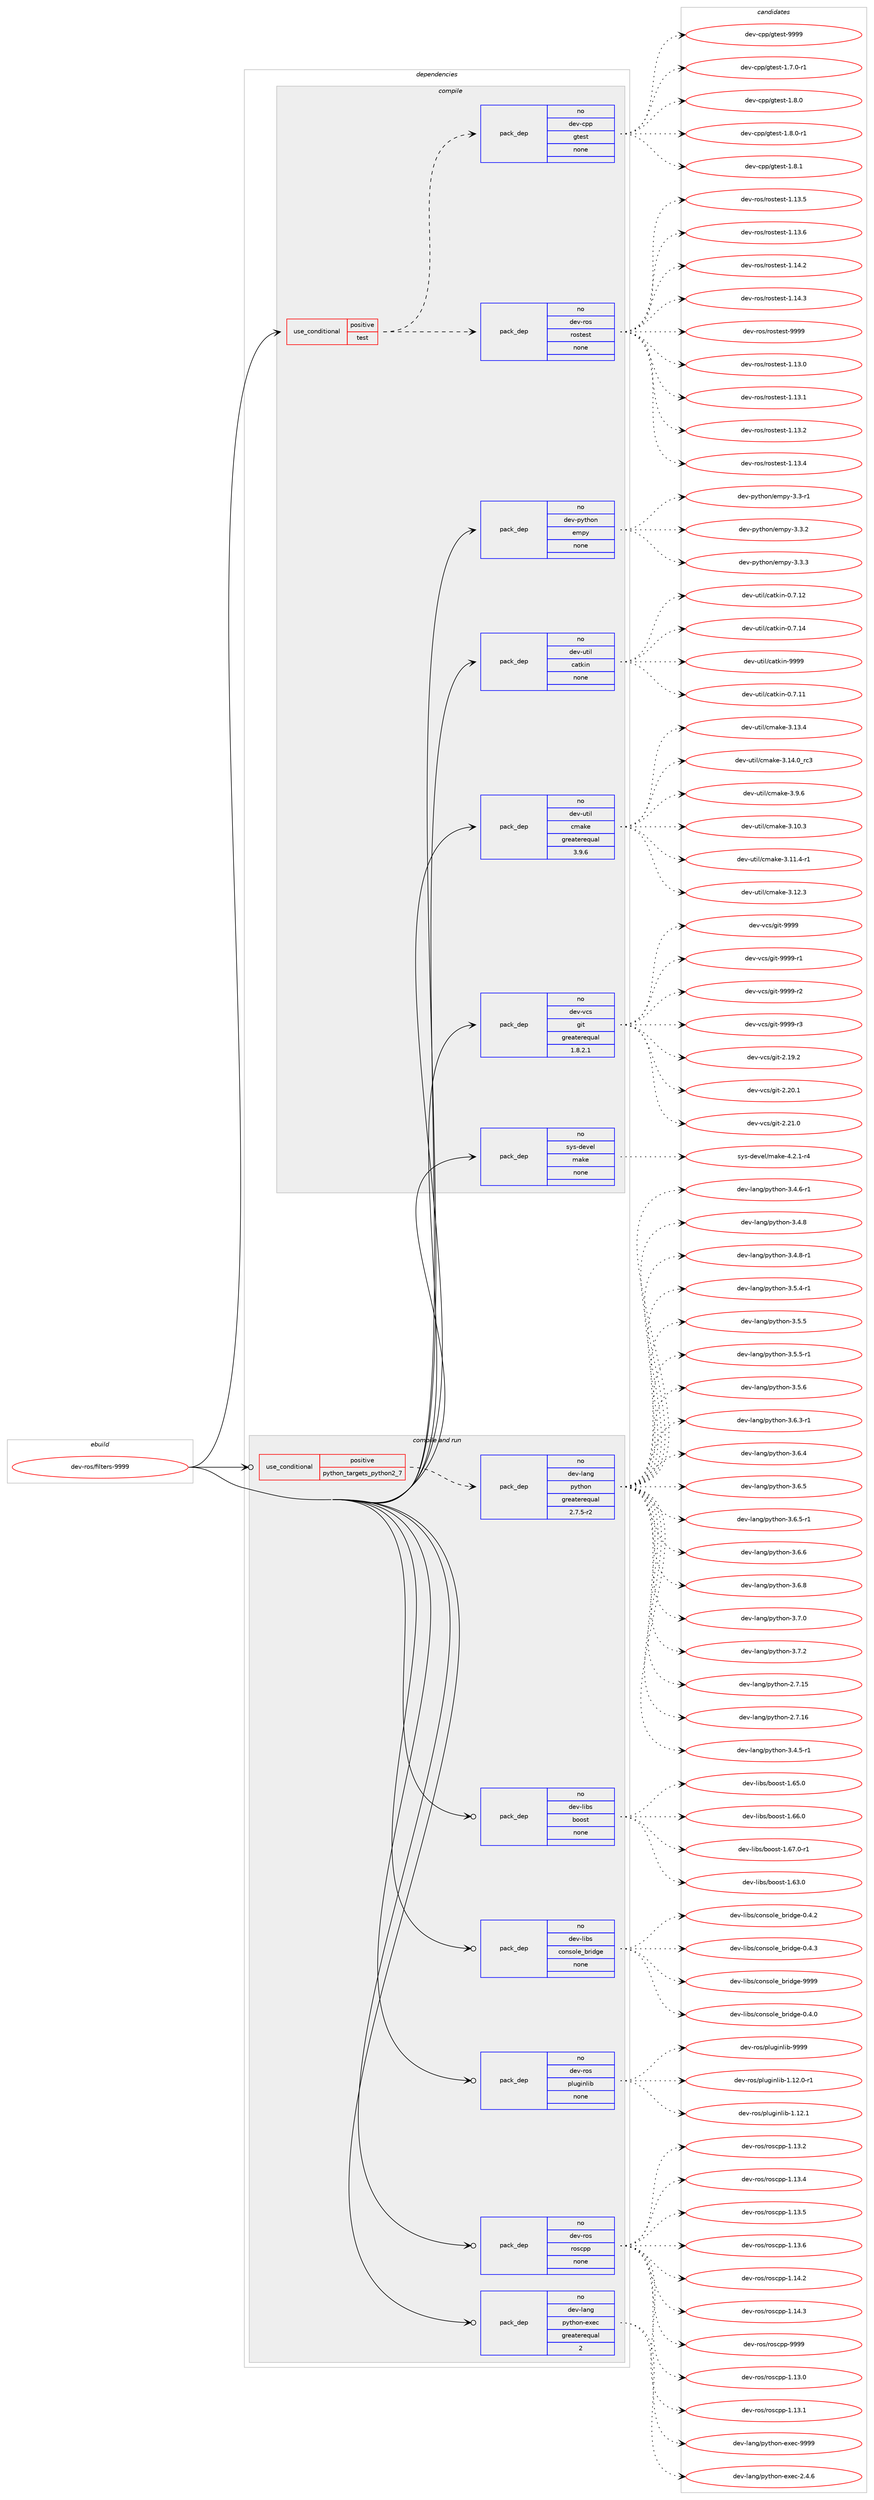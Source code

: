 digraph prolog {

# *************
# Graph options
# *************

newrank=true;
concentrate=true;
compound=true;
graph [rankdir=LR,fontname=Helvetica,fontsize=10,ranksep=1.5];#, ranksep=2.5, nodesep=0.2];
edge  [arrowhead=vee];
node  [fontname=Helvetica,fontsize=10];

# **********
# The ebuild
# **********

subgraph cluster_leftcol {
color=gray;
rank=same;
label=<<i>ebuild</i>>;
id [label="dev-ros/filters-9999", color=red, width=4, href="../dev-ros/filters-9999.svg"];
}

# ****************
# The dependencies
# ****************

subgraph cluster_midcol {
color=gray;
label=<<i>dependencies</i>>;
subgraph cluster_compile {
fillcolor="#eeeeee";
style=filled;
label=<<i>compile</i>>;
subgraph cond388381 {
dependency1455277 [label=<<TABLE BORDER="0" CELLBORDER="1" CELLSPACING="0" CELLPADDING="4"><TR><TD ROWSPAN="3" CELLPADDING="10">use_conditional</TD></TR><TR><TD>positive</TD></TR><TR><TD>test</TD></TR></TABLE>>, shape=none, color=red];
subgraph pack1043506 {
dependency1455278 [label=<<TABLE BORDER="0" CELLBORDER="1" CELLSPACING="0" CELLPADDING="4" WIDTH="220"><TR><TD ROWSPAN="6" CELLPADDING="30">pack_dep</TD></TR><TR><TD WIDTH="110">no</TD></TR><TR><TD>dev-ros</TD></TR><TR><TD>rostest</TD></TR><TR><TD>none</TD></TR><TR><TD></TD></TR></TABLE>>, shape=none, color=blue];
}
dependency1455277:e -> dependency1455278:w [weight=20,style="dashed",arrowhead="vee"];
subgraph pack1043507 {
dependency1455279 [label=<<TABLE BORDER="0" CELLBORDER="1" CELLSPACING="0" CELLPADDING="4" WIDTH="220"><TR><TD ROWSPAN="6" CELLPADDING="30">pack_dep</TD></TR><TR><TD WIDTH="110">no</TD></TR><TR><TD>dev-cpp</TD></TR><TR><TD>gtest</TD></TR><TR><TD>none</TD></TR><TR><TD></TD></TR></TABLE>>, shape=none, color=blue];
}
dependency1455277:e -> dependency1455279:w [weight=20,style="dashed",arrowhead="vee"];
}
id:e -> dependency1455277:w [weight=20,style="solid",arrowhead="vee"];
subgraph pack1043508 {
dependency1455280 [label=<<TABLE BORDER="0" CELLBORDER="1" CELLSPACING="0" CELLPADDING="4" WIDTH="220"><TR><TD ROWSPAN="6" CELLPADDING="30">pack_dep</TD></TR><TR><TD WIDTH="110">no</TD></TR><TR><TD>dev-python</TD></TR><TR><TD>empy</TD></TR><TR><TD>none</TD></TR><TR><TD></TD></TR></TABLE>>, shape=none, color=blue];
}
id:e -> dependency1455280:w [weight=20,style="solid",arrowhead="vee"];
subgraph pack1043509 {
dependency1455281 [label=<<TABLE BORDER="0" CELLBORDER="1" CELLSPACING="0" CELLPADDING="4" WIDTH="220"><TR><TD ROWSPAN="6" CELLPADDING="30">pack_dep</TD></TR><TR><TD WIDTH="110">no</TD></TR><TR><TD>dev-util</TD></TR><TR><TD>catkin</TD></TR><TR><TD>none</TD></TR><TR><TD></TD></TR></TABLE>>, shape=none, color=blue];
}
id:e -> dependency1455281:w [weight=20,style="solid",arrowhead="vee"];
subgraph pack1043510 {
dependency1455282 [label=<<TABLE BORDER="0" CELLBORDER="1" CELLSPACING="0" CELLPADDING="4" WIDTH="220"><TR><TD ROWSPAN="6" CELLPADDING="30">pack_dep</TD></TR><TR><TD WIDTH="110">no</TD></TR><TR><TD>dev-util</TD></TR><TR><TD>cmake</TD></TR><TR><TD>greaterequal</TD></TR><TR><TD>3.9.6</TD></TR></TABLE>>, shape=none, color=blue];
}
id:e -> dependency1455282:w [weight=20,style="solid",arrowhead="vee"];
subgraph pack1043511 {
dependency1455283 [label=<<TABLE BORDER="0" CELLBORDER="1" CELLSPACING="0" CELLPADDING="4" WIDTH="220"><TR><TD ROWSPAN="6" CELLPADDING="30">pack_dep</TD></TR><TR><TD WIDTH="110">no</TD></TR><TR><TD>dev-vcs</TD></TR><TR><TD>git</TD></TR><TR><TD>greaterequal</TD></TR><TR><TD>1.8.2.1</TD></TR></TABLE>>, shape=none, color=blue];
}
id:e -> dependency1455283:w [weight=20,style="solid",arrowhead="vee"];
subgraph pack1043512 {
dependency1455284 [label=<<TABLE BORDER="0" CELLBORDER="1" CELLSPACING="0" CELLPADDING="4" WIDTH="220"><TR><TD ROWSPAN="6" CELLPADDING="30">pack_dep</TD></TR><TR><TD WIDTH="110">no</TD></TR><TR><TD>sys-devel</TD></TR><TR><TD>make</TD></TR><TR><TD>none</TD></TR><TR><TD></TD></TR></TABLE>>, shape=none, color=blue];
}
id:e -> dependency1455284:w [weight=20,style="solid",arrowhead="vee"];
}
subgraph cluster_compileandrun {
fillcolor="#eeeeee";
style=filled;
label=<<i>compile and run</i>>;
subgraph cond388382 {
dependency1455285 [label=<<TABLE BORDER="0" CELLBORDER="1" CELLSPACING="0" CELLPADDING="4"><TR><TD ROWSPAN="3" CELLPADDING="10">use_conditional</TD></TR><TR><TD>positive</TD></TR><TR><TD>python_targets_python2_7</TD></TR></TABLE>>, shape=none, color=red];
subgraph pack1043513 {
dependency1455286 [label=<<TABLE BORDER="0" CELLBORDER="1" CELLSPACING="0" CELLPADDING="4" WIDTH="220"><TR><TD ROWSPAN="6" CELLPADDING="30">pack_dep</TD></TR><TR><TD WIDTH="110">no</TD></TR><TR><TD>dev-lang</TD></TR><TR><TD>python</TD></TR><TR><TD>greaterequal</TD></TR><TR><TD>2.7.5-r2</TD></TR></TABLE>>, shape=none, color=blue];
}
dependency1455285:e -> dependency1455286:w [weight=20,style="dashed",arrowhead="vee"];
}
id:e -> dependency1455285:w [weight=20,style="solid",arrowhead="odotvee"];
subgraph pack1043514 {
dependency1455287 [label=<<TABLE BORDER="0" CELLBORDER="1" CELLSPACING="0" CELLPADDING="4" WIDTH="220"><TR><TD ROWSPAN="6" CELLPADDING="30">pack_dep</TD></TR><TR><TD WIDTH="110">no</TD></TR><TR><TD>dev-lang</TD></TR><TR><TD>python-exec</TD></TR><TR><TD>greaterequal</TD></TR><TR><TD>2</TD></TR></TABLE>>, shape=none, color=blue];
}
id:e -> dependency1455287:w [weight=20,style="solid",arrowhead="odotvee"];
subgraph pack1043515 {
dependency1455288 [label=<<TABLE BORDER="0" CELLBORDER="1" CELLSPACING="0" CELLPADDING="4" WIDTH="220"><TR><TD ROWSPAN="6" CELLPADDING="30">pack_dep</TD></TR><TR><TD WIDTH="110">no</TD></TR><TR><TD>dev-libs</TD></TR><TR><TD>boost</TD></TR><TR><TD>none</TD></TR><TR><TD></TD></TR></TABLE>>, shape=none, color=blue];
}
id:e -> dependency1455288:w [weight=20,style="solid",arrowhead="odotvee"];
subgraph pack1043516 {
dependency1455289 [label=<<TABLE BORDER="0" CELLBORDER="1" CELLSPACING="0" CELLPADDING="4" WIDTH="220"><TR><TD ROWSPAN="6" CELLPADDING="30">pack_dep</TD></TR><TR><TD WIDTH="110">no</TD></TR><TR><TD>dev-libs</TD></TR><TR><TD>console_bridge</TD></TR><TR><TD>none</TD></TR><TR><TD></TD></TR></TABLE>>, shape=none, color=blue];
}
id:e -> dependency1455289:w [weight=20,style="solid",arrowhead="odotvee"];
subgraph pack1043517 {
dependency1455290 [label=<<TABLE BORDER="0" CELLBORDER="1" CELLSPACING="0" CELLPADDING="4" WIDTH="220"><TR><TD ROWSPAN="6" CELLPADDING="30">pack_dep</TD></TR><TR><TD WIDTH="110">no</TD></TR><TR><TD>dev-ros</TD></TR><TR><TD>pluginlib</TD></TR><TR><TD>none</TD></TR><TR><TD></TD></TR></TABLE>>, shape=none, color=blue];
}
id:e -> dependency1455290:w [weight=20,style="solid",arrowhead="odotvee"];
subgraph pack1043518 {
dependency1455291 [label=<<TABLE BORDER="0" CELLBORDER="1" CELLSPACING="0" CELLPADDING="4" WIDTH="220"><TR><TD ROWSPAN="6" CELLPADDING="30">pack_dep</TD></TR><TR><TD WIDTH="110">no</TD></TR><TR><TD>dev-ros</TD></TR><TR><TD>roscpp</TD></TR><TR><TD>none</TD></TR><TR><TD></TD></TR></TABLE>>, shape=none, color=blue];
}
id:e -> dependency1455291:w [weight=20,style="solid",arrowhead="odotvee"];
}
subgraph cluster_run {
fillcolor="#eeeeee";
style=filled;
label=<<i>run</i>>;
}
}

# **************
# The candidates
# **************

subgraph cluster_choices {
rank=same;
color=gray;
label=<<i>candidates</i>>;

subgraph choice1043506 {
color=black;
nodesep=1;
choice100101118451141111154711411111511610111511645494649514648 [label="dev-ros/rostest-1.13.0", color=red, width=4,href="../dev-ros/rostest-1.13.0.svg"];
choice100101118451141111154711411111511610111511645494649514649 [label="dev-ros/rostest-1.13.1", color=red, width=4,href="../dev-ros/rostest-1.13.1.svg"];
choice100101118451141111154711411111511610111511645494649514650 [label="dev-ros/rostest-1.13.2", color=red, width=4,href="../dev-ros/rostest-1.13.2.svg"];
choice100101118451141111154711411111511610111511645494649514652 [label="dev-ros/rostest-1.13.4", color=red, width=4,href="../dev-ros/rostest-1.13.4.svg"];
choice100101118451141111154711411111511610111511645494649514653 [label="dev-ros/rostest-1.13.5", color=red, width=4,href="../dev-ros/rostest-1.13.5.svg"];
choice100101118451141111154711411111511610111511645494649514654 [label="dev-ros/rostest-1.13.6", color=red, width=4,href="../dev-ros/rostest-1.13.6.svg"];
choice100101118451141111154711411111511610111511645494649524650 [label="dev-ros/rostest-1.14.2", color=red, width=4,href="../dev-ros/rostest-1.14.2.svg"];
choice100101118451141111154711411111511610111511645494649524651 [label="dev-ros/rostest-1.14.3", color=red, width=4,href="../dev-ros/rostest-1.14.3.svg"];
choice10010111845114111115471141111151161011151164557575757 [label="dev-ros/rostest-9999", color=red, width=4,href="../dev-ros/rostest-9999.svg"];
dependency1455278:e -> choice100101118451141111154711411111511610111511645494649514648:w [style=dotted,weight="100"];
dependency1455278:e -> choice100101118451141111154711411111511610111511645494649514649:w [style=dotted,weight="100"];
dependency1455278:e -> choice100101118451141111154711411111511610111511645494649514650:w [style=dotted,weight="100"];
dependency1455278:e -> choice100101118451141111154711411111511610111511645494649514652:w [style=dotted,weight="100"];
dependency1455278:e -> choice100101118451141111154711411111511610111511645494649514653:w [style=dotted,weight="100"];
dependency1455278:e -> choice100101118451141111154711411111511610111511645494649514654:w [style=dotted,weight="100"];
dependency1455278:e -> choice100101118451141111154711411111511610111511645494649524650:w [style=dotted,weight="100"];
dependency1455278:e -> choice100101118451141111154711411111511610111511645494649524651:w [style=dotted,weight="100"];
dependency1455278:e -> choice10010111845114111115471141111151161011151164557575757:w [style=dotted,weight="100"];
}
subgraph choice1043507 {
color=black;
nodesep=1;
choice1001011184599112112471031161011151164549465546484511449 [label="dev-cpp/gtest-1.7.0-r1", color=red, width=4,href="../dev-cpp/gtest-1.7.0-r1.svg"];
choice100101118459911211247103116101115116454946564648 [label="dev-cpp/gtest-1.8.0", color=red, width=4,href="../dev-cpp/gtest-1.8.0.svg"];
choice1001011184599112112471031161011151164549465646484511449 [label="dev-cpp/gtest-1.8.0-r1", color=red, width=4,href="../dev-cpp/gtest-1.8.0-r1.svg"];
choice100101118459911211247103116101115116454946564649 [label="dev-cpp/gtest-1.8.1", color=red, width=4,href="../dev-cpp/gtest-1.8.1.svg"];
choice1001011184599112112471031161011151164557575757 [label="dev-cpp/gtest-9999", color=red, width=4,href="../dev-cpp/gtest-9999.svg"];
dependency1455279:e -> choice1001011184599112112471031161011151164549465546484511449:w [style=dotted,weight="100"];
dependency1455279:e -> choice100101118459911211247103116101115116454946564648:w [style=dotted,weight="100"];
dependency1455279:e -> choice1001011184599112112471031161011151164549465646484511449:w [style=dotted,weight="100"];
dependency1455279:e -> choice100101118459911211247103116101115116454946564649:w [style=dotted,weight="100"];
dependency1455279:e -> choice1001011184599112112471031161011151164557575757:w [style=dotted,weight="100"];
}
subgraph choice1043508 {
color=black;
nodesep=1;
choice1001011184511212111610411111047101109112121455146514511449 [label="dev-python/empy-3.3-r1", color=red, width=4,href="../dev-python/empy-3.3-r1.svg"];
choice1001011184511212111610411111047101109112121455146514650 [label="dev-python/empy-3.3.2", color=red, width=4,href="../dev-python/empy-3.3.2.svg"];
choice1001011184511212111610411111047101109112121455146514651 [label="dev-python/empy-3.3.3", color=red, width=4,href="../dev-python/empy-3.3.3.svg"];
dependency1455280:e -> choice1001011184511212111610411111047101109112121455146514511449:w [style=dotted,weight="100"];
dependency1455280:e -> choice1001011184511212111610411111047101109112121455146514650:w [style=dotted,weight="100"];
dependency1455280:e -> choice1001011184511212111610411111047101109112121455146514651:w [style=dotted,weight="100"];
}
subgraph choice1043509 {
color=black;
nodesep=1;
choice1001011184511711610510847999711610710511045484655464949 [label="dev-util/catkin-0.7.11", color=red, width=4,href="../dev-util/catkin-0.7.11.svg"];
choice1001011184511711610510847999711610710511045484655464950 [label="dev-util/catkin-0.7.12", color=red, width=4,href="../dev-util/catkin-0.7.12.svg"];
choice1001011184511711610510847999711610710511045484655464952 [label="dev-util/catkin-0.7.14", color=red, width=4,href="../dev-util/catkin-0.7.14.svg"];
choice100101118451171161051084799971161071051104557575757 [label="dev-util/catkin-9999", color=red, width=4,href="../dev-util/catkin-9999.svg"];
dependency1455281:e -> choice1001011184511711610510847999711610710511045484655464949:w [style=dotted,weight="100"];
dependency1455281:e -> choice1001011184511711610510847999711610710511045484655464950:w [style=dotted,weight="100"];
dependency1455281:e -> choice1001011184511711610510847999711610710511045484655464952:w [style=dotted,weight="100"];
dependency1455281:e -> choice100101118451171161051084799971161071051104557575757:w [style=dotted,weight="100"];
}
subgraph choice1043510 {
color=black;
nodesep=1;
choice1001011184511711610510847991099710710145514649484651 [label="dev-util/cmake-3.10.3", color=red, width=4,href="../dev-util/cmake-3.10.3.svg"];
choice10010111845117116105108479910997107101455146494946524511449 [label="dev-util/cmake-3.11.4-r1", color=red, width=4,href="../dev-util/cmake-3.11.4-r1.svg"];
choice1001011184511711610510847991099710710145514649504651 [label="dev-util/cmake-3.12.3", color=red, width=4,href="../dev-util/cmake-3.12.3.svg"];
choice1001011184511711610510847991099710710145514649514652 [label="dev-util/cmake-3.13.4", color=red, width=4,href="../dev-util/cmake-3.13.4.svg"];
choice1001011184511711610510847991099710710145514649524648951149951 [label="dev-util/cmake-3.14.0_rc3", color=red, width=4,href="../dev-util/cmake-3.14.0_rc3.svg"];
choice10010111845117116105108479910997107101455146574654 [label="dev-util/cmake-3.9.6", color=red, width=4,href="../dev-util/cmake-3.9.6.svg"];
dependency1455282:e -> choice1001011184511711610510847991099710710145514649484651:w [style=dotted,weight="100"];
dependency1455282:e -> choice10010111845117116105108479910997107101455146494946524511449:w [style=dotted,weight="100"];
dependency1455282:e -> choice1001011184511711610510847991099710710145514649504651:w [style=dotted,weight="100"];
dependency1455282:e -> choice1001011184511711610510847991099710710145514649514652:w [style=dotted,weight="100"];
dependency1455282:e -> choice1001011184511711610510847991099710710145514649524648951149951:w [style=dotted,weight="100"];
dependency1455282:e -> choice10010111845117116105108479910997107101455146574654:w [style=dotted,weight="100"];
}
subgraph choice1043511 {
color=black;
nodesep=1;
choice10010111845118991154710310511645504649574650 [label="dev-vcs/git-2.19.2", color=red, width=4,href="../dev-vcs/git-2.19.2.svg"];
choice10010111845118991154710310511645504650484649 [label="dev-vcs/git-2.20.1", color=red, width=4,href="../dev-vcs/git-2.20.1.svg"];
choice10010111845118991154710310511645504650494648 [label="dev-vcs/git-2.21.0", color=red, width=4,href="../dev-vcs/git-2.21.0.svg"];
choice1001011184511899115471031051164557575757 [label="dev-vcs/git-9999", color=red, width=4,href="../dev-vcs/git-9999.svg"];
choice10010111845118991154710310511645575757574511449 [label="dev-vcs/git-9999-r1", color=red, width=4,href="../dev-vcs/git-9999-r1.svg"];
choice10010111845118991154710310511645575757574511450 [label="dev-vcs/git-9999-r2", color=red, width=4,href="../dev-vcs/git-9999-r2.svg"];
choice10010111845118991154710310511645575757574511451 [label="dev-vcs/git-9999-r3", color=red, width=4,href="../dev-vcs/git-9999-r3.svg"];
dependency1455283:e -> choice10010111845118991154710310511645504649574650:w [style=dotted,weight="100"];
dependency1455283:e -> choice10010111845118991154710310511645504650484649:w [style=dotted,weight="100"];
dependency1455283:e -> choice10010111845118991154710310511645504650494648:w [style=dotted,weight="100"];
dependency1455283:e -> choice1001011184511899115471031051164557575757:w [style=dotted,weight="100"];
dependency1455283:e -> choice10010111845118991154710310511645575757574511449:w [style=dotted,weight="100"];
dependency1455283:e -> choice10010111845118991154710310511645575757574511450:w [style=dotted,weight="100"];
dependency1455283:e -> choice10010111845118991154710310511645575757574511451:w [style=dotted,weight="100"];
}
subgraph choice1043512 {
color=black;
nodesep=1;
choice1151211154510010111810110847109971071014552465046494511452 [label="sys-devel/make-4.2.1-r4", color=red, width=4,href="../sys-devel/make-4.2.1-r4.svg"];
dependency1455284:e -> choice1151211154510010111810110847109971071014552465046494511452:w [style=dotted,weight="100"];
}
subgraph choice1043513 {
color=black;
nodesep=1;
choice10010111845108971101034711212111610411111045504655464953 [label="dev-lang/python-2.7.15", color=red, width=4,href="../dev-lang/python-2.7.15.svg"];
choice10010111845108971101034711212111610411111045504655464954 [label="dev-lang/python-2.7.16", color=red, width=4,href="../dev-lang/python-2.7.16.svg"];
choice1001011184510897110103471121211161041111104551465246534511449 [label="dev-lang/python-3.4.5-r1", color=red, width=4,href="../dev-lang/python-3.4.5-r1.svg"];
choice1001011184510897110103471121211161041111104551465246544511449 [label="dev-lang/python-3.4.6-r1", color=red, width=4,href="../dev-lang/python-3.4.6-r1.svg"];
choice100101118451089711010347112121116104111110455146524656 [label="dev-lang/python-3.4.8", color=red, width=4,href="../dev-lang/python-3.4.8.svg"];
choice1001011184510897110103471121211161041111104551465246564511449 [label="dev-lang/python-3.4.8-r1", color=red, width=4,href="../dev-lang/python-3.4.8-r1.svg"];
choice1001011184510897110103471121211161041111104551465346524511449 [label="dev-lang/python-3.5.4-r1", color=red, width=4,href="../dev-lang/python-3.5.4-r1.svg"];
choice100101118451089711010347112121116104111110455146534653 [label="dev-lang/python-3.5.5", color=red, width=4,href="../dev-lang/python-3.5.5.svg"];
choice1001011184510897110103471121211161041111104551465346534511449 [label="dev-lang/python-3.5.5-r1", color=red, width=4,href="../dev-lang/python-3.5.5-r1.svg"];
choice100101118451089711010347112121116104111110455146534654 [label="dev-lang/python-3.5.6", color=red, width=4,href="../dev-lang/python-3.5.6.svg"];
choice1001011184510897110103471121211161041111104551465446514511449 [label="dev-lang/python-3.6.3-r1", color=red, width=4,href="../dev-lang/python-3.6.3-r1.svg"];
choice100101118451089711010347112121116104111110455146544652 [label="dev-lang/python-3.6.4", color=red, width=4,href="../dev-lang/python-3.6.4.svg"];
choice100101118451089711010347112121116104111110455146544653 [label="dev-lang/python-3.6.5", color=red, width=4,href="../dev-lang/python-3.6.5.svg"];
choice1001011184510897110103471121211161041111104551465446534511449 [label="dev-lang/python-3.6.5-r1", color=red, width=4,href="../dev-lang/python-3.6.5-r1.svg"];
choice100101118451089711010347112121116104111110455146544654 [label="dev-lang/python-3.6.6", color=red, width=4,href="../dev-lang/python-3.6.6.svg"];
choice100101118451089711010347112121116104111110455146544656 [label="dev-lang/python-3.6.8", color=red, width=4,href="../dev-lang/python-3.6.8.svg"];
choice100101118451089711010347112121116104111110455146554648 [label="dev-lang/python-3.7.0", color=red, width=4,href="../dev-lang/python-3.7.0.svg"];
choice100101118451089711010347112121116104111110455146554650 [label="dev-lang/python-3.7.2", color=red, width=4,href="../dev-lang/python-3.7.2.svg"];
dependency1455286:e -> choice10010111845108971101034711212111610411111045504655464953:w [style=dotted,weight="100"];
dependency1455286:e -> choice10010111845108971101034711212111610411111045504655464954:w [style=dotted,weight="100"];
dependency1455286:e -> choice1001011184510897110103471121211161041111104551465246534511449:w [style=dotted,weight="100"];
dependency1455286:e -> choice1001011184510897110103471121211161041111104551465246544511449:w [style=dotted,weight="100"];
dependency1455286:e -> choice100101118451089711010347112121116104111110455146524656:w [style=dotted,weight="100"];
dependency1455286:e -> choice1001011184510897110103471121211161041111104551465246564511449:w [style=dotted,weight="100"];
dependency1455286:e -> choice1001011184510897110103471121211161041111104551465346524511449:w [style=dotted,weight="100"];
dependency1455286:e -> choice100101118451089711010347112121116104111110455146534653:w [style=dotted,weight="100"];
dependency1455286:e -> choice1001011184510897110103471121211161041111104551465346534511449:w [style=dotted,weight="100"];
dependency1455286:e -> choice100101118451089711010347112121116104111110455146534654:w [style=dotted,weight="100"];
dependency1455286:e -> choice1001011184510897110103471121211161041111104551465446514511449:w [style=dotted,weight="100"];
dependency1455286:e -> choice100101118451089711010347112121116104111110455146544652:w [style=dotted,weight="100"];
dependency1455286:e -> choice100101118451089711010347112121116104111110455146544653:w [style=dotted,weight="100"];
dependency1455286:e -> choice1001011184510897110103471121211161041111104551465446534511449:w [style=dotted,weight="100"];
dependency1455286:e -> choice100101118451089711010347112121116104111110455146544654:w [style=dotted,weight="100"];
dependency1455286:e -> choice100101118451089711010347112121116104111110455146544656:w [style=dotted,weight="100"];
dependency1455286:e -> choice100101118451089711010347112121116104111110455146554648:w [style=dotted,weight="100"];
dependency1455286:e -> choice100101118451089711010347112121116104111110455146554650:w [style=dotted,weight="100"];
}
subgraph choice1043514 {
color=black;
nodesep=1;
choice1001011184510897110103471121211161041111104510112010199455046524654 [label="dev-lang/python-exec-2.4.6", color=red, width=4,href="../dev-lang/python-exec-2.4.6.svg"];
choice10010111845108971101034711212111610411111045101120101994557575757 [label="dev-lang/python-exec-9999", color=red, width=4,href="../dev-lang/python-exec-9999.svg"];
dependency1455287:e -> choice1001011184510897110103471121211161041111104510112010199455046524654:w [style=dotted,weight="100"];
dependency1455287:e -> choice10010111845108971101034711212111610411111045101120101994557575757:w [style=dotted,weight="100"];
}
subgraph choice1043515 {
color=black;
nodesep=1;
choice1001011184510810598115479811111111511645494654514648 [label="dev-libs/boost-1.63.0", color=red, width=4,href="../dev-libs/boost-1.63.0.svg"];
choice1001011184510810598115479811111111511645494654534648 [label="dev-libs/boost-1.65.0", color=red, width=4,href="../dev-libs/boost-1.65.0.svg"];
choice1001011184510810598115479811111111511645494654544648 [label="dev-libs/boost-1.66.0", color=red, width=4,href="../dev-libs/boost-1.66.0.svg"];
choice10010111845108105981154798111111115116454946545546484511449 [label="dev-libs/boost-1.67.0-r1", color=red, width=4,href="../dev-libs/boost-1.67.0-r1.svg"];
dependency1455288:e -> choice1001011184510810598115479811111111511645494654514648:w [style=dotted,weight="100"];
dependency1455288:e -> choice1001011184510810598115479811111111511645494654534648:w [style=dotted,weight="100"];
dependency1455288:e -> choice1001011184510810598115479811111111511645494654544648:w [style=dotted,weight="100"];
dependency1455288:e -> choice10010111845108105981154798111111115116454946545546484511449:w [style=dotted,weight="100"];
}
subgraph choice1043516 {
color=black;
nodesep=1;
choice100101118451081059811547991111101151111081019598114105100103101454846524648 [label="dev-libs/console_bridge-0.4.0", color=red, width=4,href="../dev-libs/console_bridge-0.4.0.svg"];
choice100101118451081059811547991111101151111081019598114105100103101454846524650 [label="dev-libs/console_bridge-0.4.2", color=red, width=4,href="../dev-libs/console_bridge-0.4.2.svg"];
choice100101118451081059811547991111101151111081019598114105100103101454846524651 [label="dev-libs/console_bridge-0.4.3", color=red, width=4,href="../dev-libs/console_bridge-0.4.3.svg"];
choice1001011184510810598115479911111011511110810195981141051001031014557575757 [label="dev-libs/console_bridge-9999", color=red, width=4,href="../dev-libs/console_bridge-9999.svg"];
dependency1455289:e -> choice100101118451081059811547991111101151111081019598114105100103101454846524648:w [style=dotted,weight="100"];
dependency1455289:e -> choice100101118451081059811547991111101151111081019598114105100103101454846524650:w [style=dotted,weight="100"];
dependency1455289:e -> choice100101118451081059811547991111101151111081019598114105100103101454846524651:w [style=dotted,weight="100"];
dependency1455289:e -> choice1001011184510810598115479911111011511110810195981141051001031014557575757:w [style=dotted,weight="100"];
}
subgraph choice1043517 {
color=black;
nodesep=1;
choice100101118451141111154711210811710310511010810598454946495046484511449 [label="dev-ros/pluginlib-1.12.0-r1", color=red, width=4,href="../dev-ros/pluginlib-1.12.0-r1.svg"];
choice10010111845114111115471121081171031051101081059845494649504649 [label="dev-ros/pluginlib-1.12.1", color=red, width=4,href="../dev-ros/pluginlib-1.12.1.svg"];
choice1001011184511411111547112108117103105110108105984557575757 [label="dev-ros/pluginlib-9999", color=red, width=4,href="../dev-ros/pluginlib-9999.svg"];
dependency1455290:e -> choice100101118451141111154711210811710310511010810598454946495046484511449:w [style=dotted,weight="100"];
dependency1455290:e -> choice10010111845114111115471121081171031051101081059845494649504649:w [style=dotted,weight="100"];
dependency1455290:e -> choice1001011184511411111547112108117103105110108105984557575757:w [style=dotted,weight="100"];
}
subgraph choice1043518 {
color=black;
nodesep=1;
choice10010111845114111115471141111159911211245494649514648 [label="dev-ros/roscpp-1.13.0", color=red, width=4,href="../dev-ros/roscpp-1.13.0.svg"];
choice10010111845114111115471141111159911211245494649514649 [label="dev-ros/roscpp-1.13.1", color=red, width=4,href="../dev-ros/roscpp-1.13.1.svg"];
choice10010111845114111115471141111159911211245494649514650 [label="dev-ros/roscpp-1.13.2", color=red, width=4,href="../dev-ros/roscpp-1.13.2.svg"];
choice10010111845114111115471141111159911211245494649514652 [label="dev-ros/roscpp-1.13.4", color=red, width=4,href="../dev-ros/roscpp-1.13.4.svg"];
choice10010111845114111115471141111159911211245494649514653 [label="dev-ros/roscpp-1.13.5", color=red, width=4,href="../dev-ros/roscpp-1.13.5.svg"];
choice10010111845114111115471141111159911211245494649514654 [label="dev-ros/roscpp-1.13.6", color=red, width=4,href="../dev-ros/roscpp-1.13.6.svg"];
choice10010111845114111115471141111159911211245494649524650 [label="dev-ros/roscpp-1.14.2", color=red, width=4,href="../dev-ros/roscpp-1.14.2.svg"];
choice10010111845114111115471141111159911211245494649524651 [label="dev-ros/roscpp-1.14.3", color=red, width=4,href="../dev-ros/roscpp-1.14.3.svg"];
choice1001011184511411111547114111115991121124557575757 [label="dev-ros/roscpp-9999", color=red, width=4,href="../dev-ros/roscpp-9999.svg"];
dependency1455291:e -> choice10010111845114111115471141111159911211245494649514648:w [style=dotted,weight="100"];
dependency1455291:e -> choice10010111845114111115471141111159911211245494649514649:w [style=dotted,weight="100"];
dependency1455291:e -> choice10010111845114111115471141111159911211245494649514650:w [style=dotted,weight="100"];
dependency1455291:e -> choice10010111845114111115471141111159911211245494649514652:w [style=dotted,weight="100"];
dependency1455291:e -> choice10010111845114111115471141111159911211245494649514653:w [style=dotted,weight="100"];
dependency1455291:e -> choice10010111845114111115471141111159911211245494649514654:w [style=dotted,weight="100"];
dependency1455291:e -> choice10010111845114111115471141111159911211245494649524650:w [style=dotted,weight="100"];
dependency1455291:e -> choice10010111845114111115471141111159911211245494649524651:w [style=dotted,weight="100"];
dependency1455291:e -> choice1001011184511411111547114111115991121124557575757:w [style=dotted,weight="100"];
}
}

}
